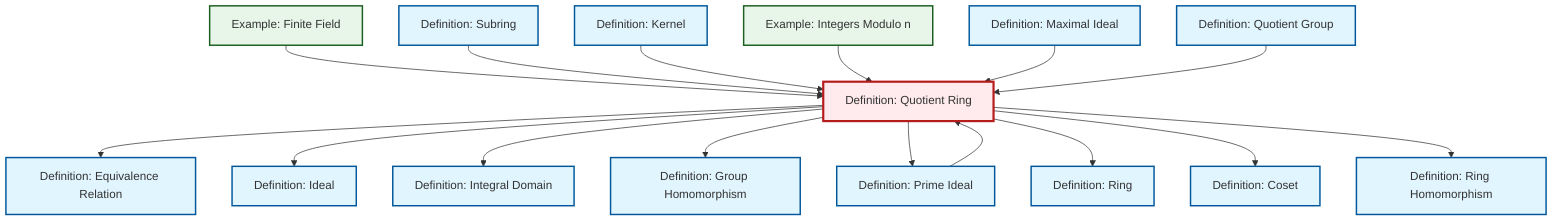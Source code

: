 graph TD
    classDef definition fill:#e1f5fe,stroke:#01579b,stroke-width:2px
    classDef theorem fill:#f3e5f5,stroke:#4a148c,stroke-width:2px
    classDef axiom fill:#fff3e0,stroke:#e65100,stroke-width:2px
    classDef example fill:#e8f5e9,stroke:#1b5e20,stroke-width:2px
    classDef current fill:#ffebee,stroke:#b71c1c,stroke-width:3px
    def-integral-domain["Definition: Integral Domain"]:::definition
    def-ideal["Definition: Ideal"]:::definition
    def-ring-homomorphism["Definition: Ring Homomorphism"]:::definition
    def-kernel["Definition: Kernel"]:::definition
    ex-finite-field["Example: Finite Field"]:::example
    ex-quotient-integers-mod-n["Example: Integers Modulo n"]:::example
    def-quotient-ring["Definition: Quotient Ring"]:::definition
    def-coset["Definition: Coset"]:::definition
    def-prime-ideal["Definition: Prime Ideal"]:::definition
    def-maximal-ideal["Definition: Maximal Ideal"]:::definition
    def-equivalence-relation["Definition: Equivalence Relation"]:::definition
    def-quotient-group["Definition: Quotient Group"]:::definition
    def-subring["Definition: Subring"]:::definition
    def-ring["Definition: Ring"]:::definition
    def-homomorphism["Definition: Group Homomorphism"]:::definition
    def-quotient-ring --> def-equivalence-relation
    def-quotient-ring --> def-ideal
    def-prime-ideal --> def-quotient-ring
    def-quotient-ring --> def-integral-domain
    ex-finite-field --> def-quotient-ring
    def-subring --> def-quotient-ring
    def-quotient-ring --> def-homomorphism
    def-kernel --> def-quotient-ring
    def-quotient-ring --> def-prime-ideal
    def-quotient-ring --> def-ring
    ex-quotient-integers-mod-n --> def-quotient-ring
    def-quotient-ring --> def-coset
    def-maximal-ideal --> def-quotient-ring
    def-quotient-group --> def-quotient-ring
    def-quotient-ring --> def-ring-homomorphism
    class def-quotient-ring current